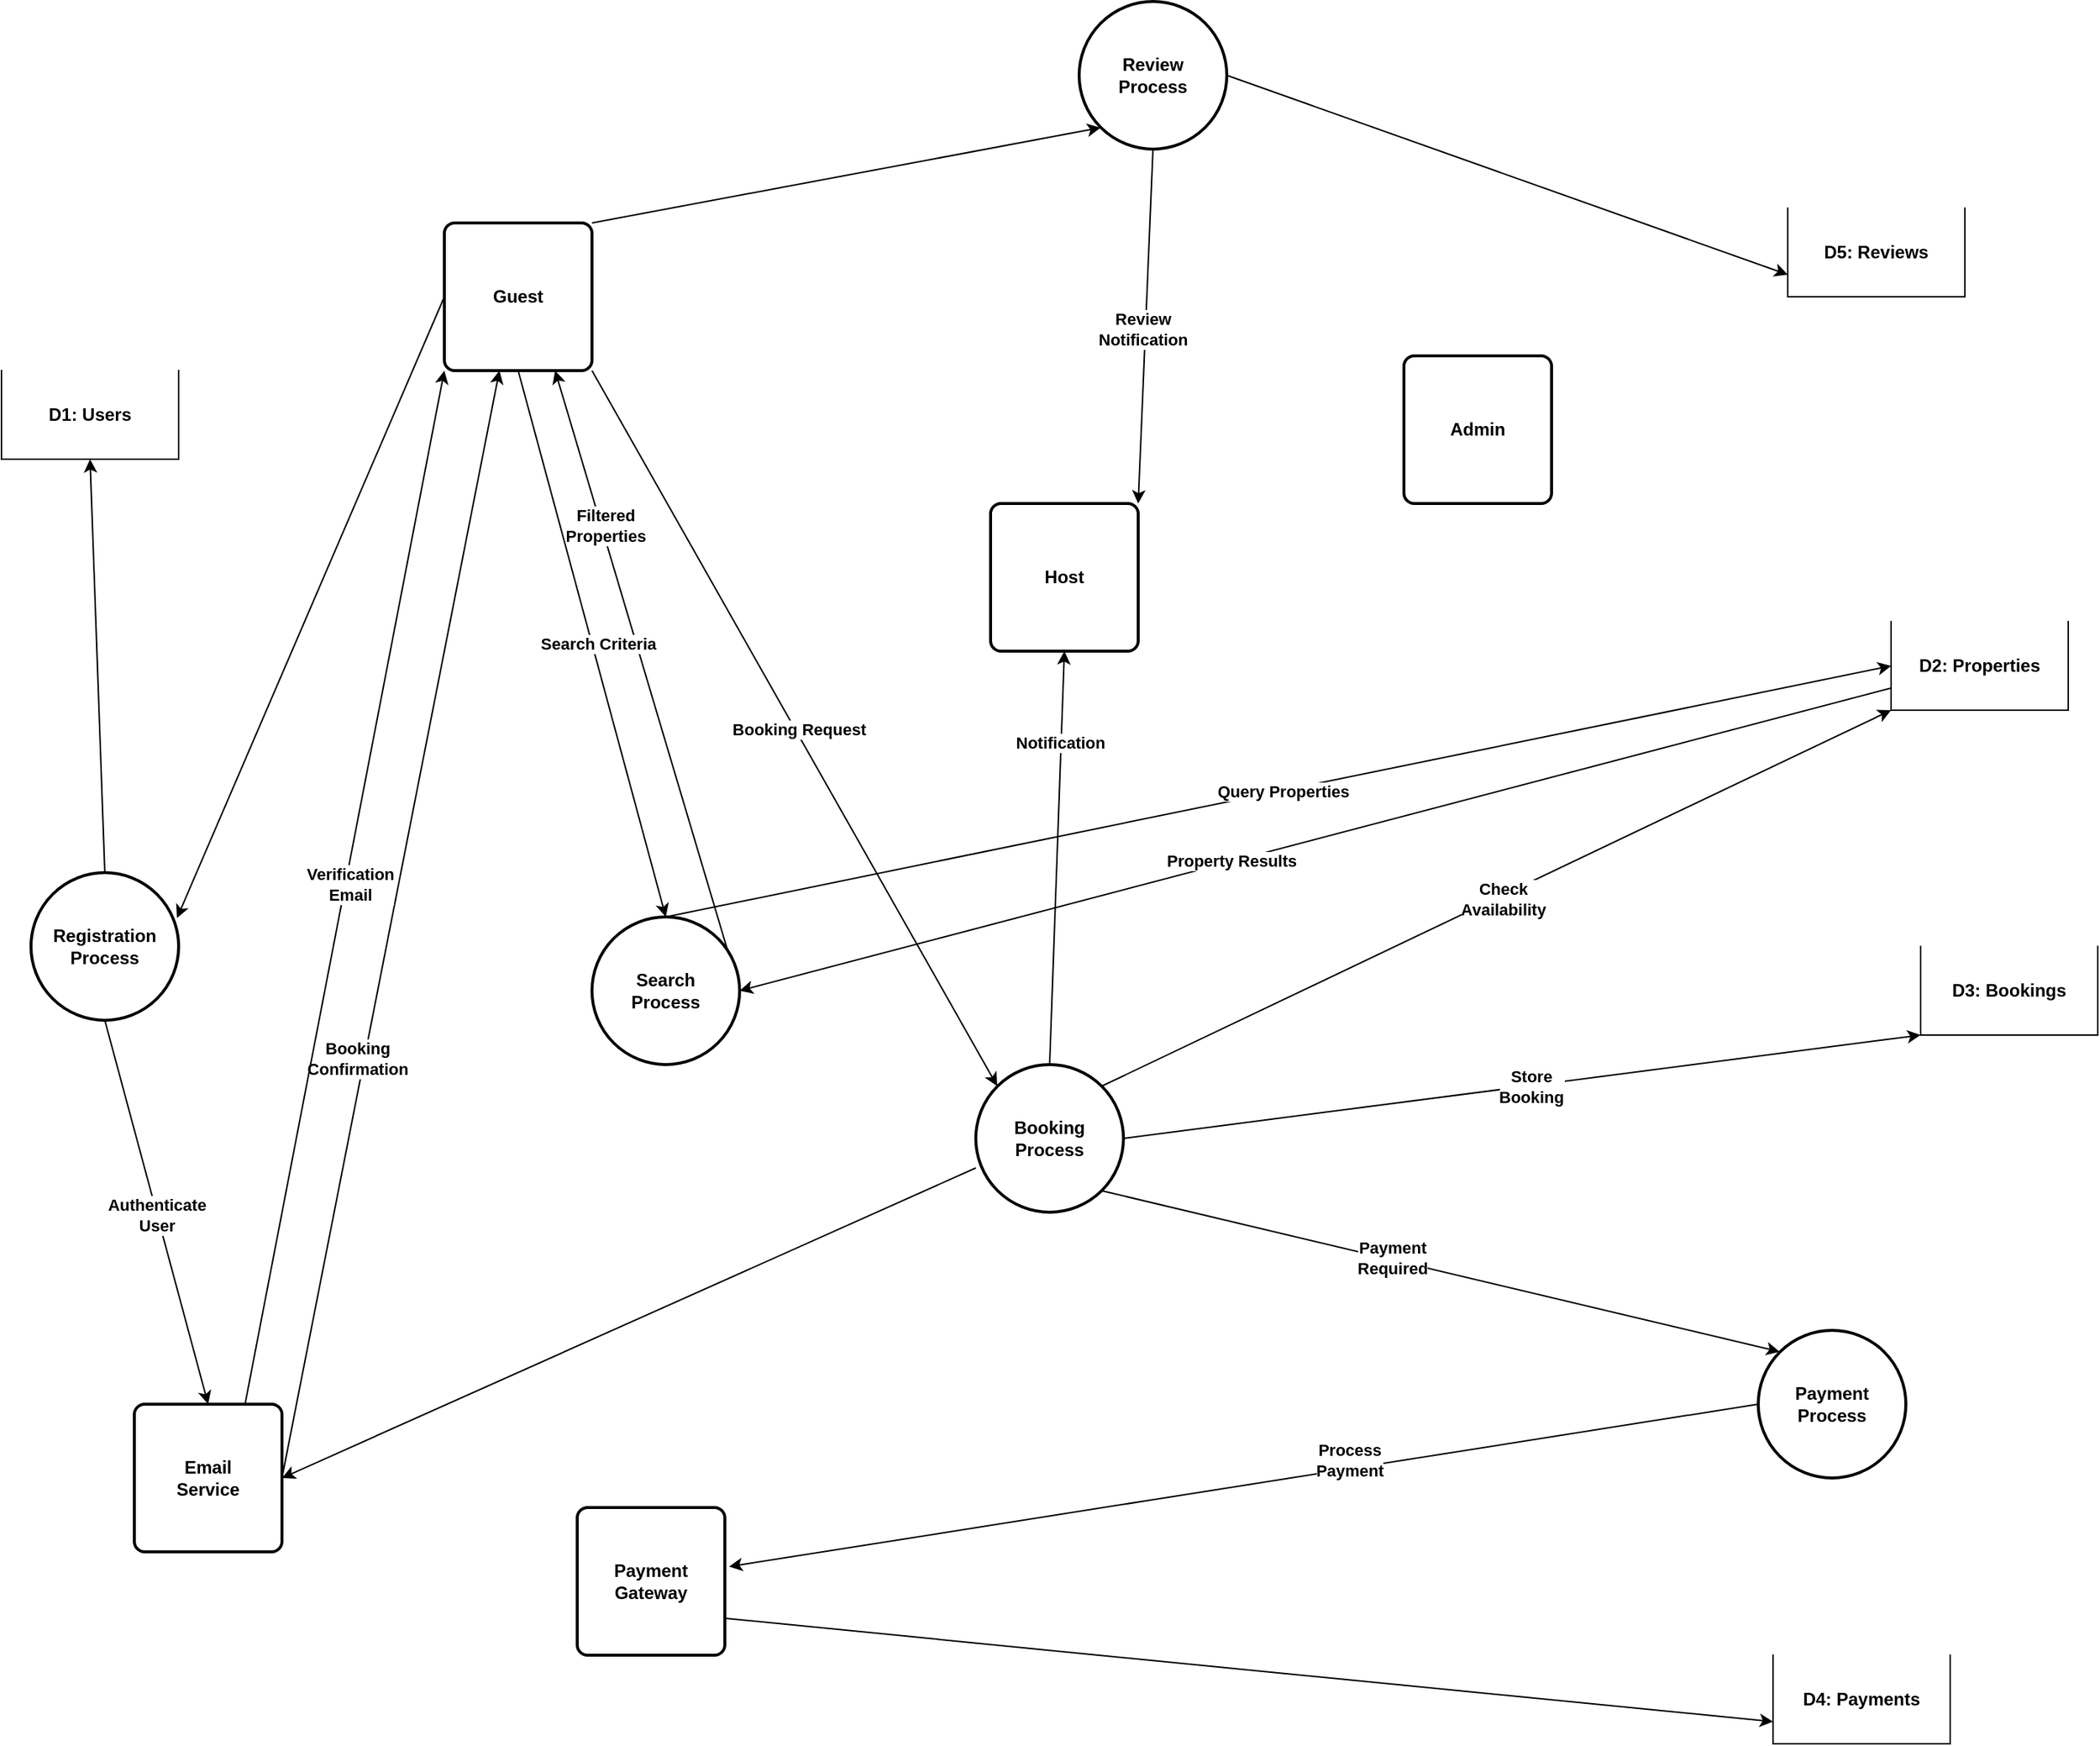 <mxfile version="28.1.2">
  <diagram name="Page-1" id="GPvoTxnCGmlLbaN9wA_B">
    <mxGraphModel dx="3126" dy="2309" grid="1" gridSize="10" guides="1" tooltips="1" connect="1" arrows="1" fold="1" page="1" pageScale="1" pageWidth="850" pageHeight="1100" math="0" shadow="0">
      <root>
        <mxCell id="0" />
        <mxCell id="1" parent="0" />
        <mxCell id="wPh2RqfNVkivPKaVuqab-1" value="&lt;b&gt;Guest&lt;/b&gt;" style="rounded=1;whiteSpace=wrap;html=1;absoluteArcSize=1;arcSize=14;strokeWidth=2;" vertex="1" parent="1">
          <mxGeometry x="130" y="-30" width="100" height="100" as="geometry" />
        </mxCell>
        <mxCell id="wPh2RqfNVkivPKaVuqab-2" value="&lt;b&gt;Admin&lt;/b&gt;" style="rounded=1;whiteSpace=wrap;html=1;absoluteArcSize=1;arcSize=14;strokeWidth=2;" vertex="1" parent="1">
          <mxGeometry x="780" y="60" width="100" height="100" as="geometry" />
        </mxCell>
        <mxCell id="wPh2RqfNVkivPKaVuqab-3" value="&lt;b&gt;Host&lt;/b&gt;" style="rounded=1;whiteSpace=wrap;html=1;absoluteArcSize=1;arcSize=14;strokeWidth=2;" vertex="1" parent="1">
          <mxGeometry x="500" y="160" width="100" height="100" as="geometry" />
        </mxCell>
        <mxCell id="wPh2RqfNVkivPKaVuqab-48" style="rounded=0;orthogonalLoop=1;jettySize=auto;html=1;exitX=0.5;exitY=0;exitDx=0;exitDy=0;exitPerimeter=0;entryX=0.5;entryY=1;entryDx=0;entryDy=0;" edge="1" parent="1" source="wPh2RqfNVkivPKaVuqab-4" target="wPh2RqfNVkivPKaVuqab-15">
          <mxGeometry relative="1" as="geometry" />
        </mxCell>
        <mxCell id="wPh2RqfNVkivPKaVuqab-49" style="rounded=0;orthogonalLoop=1;jettySize=auto;html=1;exitX=0.5;exitY=1;exitDx=0;exitDy=0;exitPerimeter=0;entryX=0.5;entryY=0;entryDx=0;entryDy=0;" edge="1" parent="1" source="wPh2RqfNVkivPKaVuqab-4" target="wPh2RqfNVkivPKaVuqab-11">
          <mxGeometry relative="1" as="geometry" />
        </mxCell>
        <mxCell id="wPh2RqfNVkivPKaVuqab-50" value="&lt;b&gt;Authenticate&lt;br&gt;User&lt;/b&gt;" style="edgeLabel;html=1;align=center;verticalAlign=middle;resizable=0;points=[];" vertex="1" connectable="0" parent="wPh2RqfNVkivPKaVuqab-49">
          <mxGeometry x="0.009" y="-1" relative="1" as="geometry">
            <mxPoint as="offset" />
          </mxGeometry>
        </mxCell>
        <mxCell id="wPh2RqfNVkivPKaVuqab-4" value="&lt;b&gt;Registration Process&lt;/b&gt;" style="strokeWidth=2;html=1;shape=mxgraph.flowchart.start_2;whiteSpace=wrap;" vertex="1" parent="1">
          <mxGeometry x="-150" y="410" width="100" height="100" as="geometry" />
        </mxCell>
        <mxCell id="wPh2RqfNVkivPKaVuqab-23" style="rounded=0;orthogonalLoop=1;jettySize=auto;html=1;exitX=0.5;exitY=0;exitDx=0;exitDy=0;exitPerimeter=0;entryX=0;entryY=0.5;entryDx=0;entryDy=0;elbow=vertical;" edge="1" parent="1" source="wPh2RqfNVkivPKaVuqab-5" target="wPh2RqfNVkivPKaVuqab-16">
          <mxGeometry relative="1" as="geometry" />
        </mxCell>
        <mxCell id="wPh2RqfNVkivPKaVuqab-24" value="&lt;b&gt;Query Properties&lt;/b&gt;" style="edgeLabel;html=1;align=center;verticalAlign=middle;resizable=0;points=[];" vertex="1" connectable="0" parent="wPh2RqfNVkivPKaVuqab-23">
          <mxGeometry x="0.006" relative="1" as="geometry">
            <mxPoint as="offset" />
          </mxGeometry>
        </mxCell>
        <mxCell id="wPh2RqfNVkivPKaVuqab-27" style="rounded=0;orthogonalLoop=1;jettySize=auto;html=1;exitX=1;exitY=0.5;exitDx=0;exitDy=0;exitPerimeter=0;entryX=0.75;entryY=1;entryDx=0;entryDy=0;" edge="1" parent="1" source="wPh2RqfNVkivPKaVuqab-5" target="wPh2RqfNVkivPKaVuqab-1">
          <mxGeometry relative="1" as="geometry" />
        </mxCell>
        <mxCell id="wPh2RqfNVkivPKaVuqab-28" value="&lt;b&gt;Filtered&lt;br&gt;Properties&lt;/b&gt;" style="edgeLabel;html=1;align=center;verticalAlign=middle;resizable=0;points=[];" vertex="1" connectable="0" parent="wPh2RqfNVkivPKaVuqab-27">
          <mxGeometry x="0.496" y="-2" relative="1" as="geometry">
            <mxPoint as="offset" />
          </mxGeometry>
        </mxCell>
        <mxCell id="wPh2RqfNVkivPKaVuqab-5" value="&lt;b&gt;Search &lt;br&gt;Process&lt;/b&gt;" style="strokeWidth=2;html=1;shape=mxgraph.flowchart.start_2;whiteSpace=wrap;" vertex="1" parent="1">
          <mxGeometry x="230" y="440" width="100" height="100" as="geometry" />
        </mxCell>
        <mxCell id="wPh2RqfNVkivPKaVuqab-32" style="rounded=0;orthogonalLoop=1;jettySize=auto;html=1;exitX=1;exitY=0.5;exitDx=0;exitDy=0;exitPerimeter=0;entryX=0;entryY=1;entryDx=0;entryDy=0;" edge="1" parent="1" source="wPh2RqfNVkivPKaVuqab-6" target="wPh2RqfNVkivPKaVuqab-17">
          <mxGeometry relative="1" as="geometry" />
        </mxCell>
        <mxCell id="wPh2RqfNVkivPKaVuqab-33" value="&lt;b&gt;Store&lt;br&gt;Booking&lt;/b&gt;" style="edgeLabel;html=1;align=center;verticalAlign=middle;resizable=0;points=[];" vertex="1" connectable="0" parent="wPh2RqfNVkivPKaVuqab-32">
          <mxGeometry x="0.022" relative="1" as="geometry">
            <mxPoint as="offset" />
          </mxGeometry>
        </mxCell>
        <mxCell id="wPh2RqfNVkivPKaVuqab-39" style="rounded=0;orthogonalLoop=1;jettySize=auto;html=1;entryX=1;entryY=0.5;entryDx=0;entryDy=0;exitX=0;exitY=0.7;exitDx=0;exitDy=0;exitPerimeter=0;" edge="1" parent="1" source="wPh2RqfNVkivPKaVuqab-6" target="wPh2RqfNVkivPKaVuqab-11">
          <mxGeometry relative="1" as="geometry">
            <mxPoint x="430" y="610" as="sourcePoint" />
          </mxGeometry>
        </mxCell>
        <mxCell id="wPh2RqfNVkivPKaVuqab-42" style="rounded=0;orthogonalLoop=1;jettySize=auto;html=1;exitX=0.855;exitY=0.145;exitDx=0;exitDy=0;exitPerimeter=0;entryX=0;entryY=1;entryDx=0;entryDy=0;" edge="1" parent="1" source="wPh2RqfNVkivPKaVuqab-6" target="wPh2RqfNVkivPKaVuqab-16">
          <mxGeometry relative="1" as="geometry" />
        </mxCell>
        <mxCell id="wPh2RqfNVkivPKaVuqab-43" value="&lt;b&gt;Check&lt;br&gt;Availability&lt;/b&gt;" style="edgeLabel;html=1;align=center;verticalAlign=middle;resizable=0;points=[];" vertex="1" connectable="0" parent="wPh2RqfNVkivPKaVuqab-42">
          <mxGeometry x="0.006" y="-2" relative="1" as="geometry">
            <mxPoint x="1" as="offset" />
          </mxGeometry>
        </mxCell>
        <mxCell id="wPh2RqfNVkivPKaVuqab-44" style="rounded=0;orthogonalLoop=1;jettySize=auto;html=1;exitX=0.5;exitY=0;exitDx=0;exitDy=0;exitPerimeter=0;entryX=0.5;entryY=1;entryDx=0;entryDy=0;" edge="1" parent="1" source="wPh2RqfNVkivPKaVuqab-6" target="wPh2RqfNVkivPKaVuqab-3">
          <mxGeometry relative="1" as="geometry" />
        </mxCell>
        <mxCell id="wPh2RqfNVkivPKaVuqab-45" value="&lt;b&gt;Notification&lt;/b&gt;" style="edgeLabel;html=1;align=center;verticalAlign=middle;resizable=0;points=[];" vertex="1" connectable="0" parent="wPh2RqfNVkivPKaVuqab-44">
          <mxGeometry x="0.557" y="1" relative="1" as="geometry">
            <mxPoint as="offset" />
          </mxGeometry>
        </mxCell>
        <mxCell id="wPh2RqfNVkivPKaVuqab-6" value="&lt;b&gt;Booking&lt;br&gt;Process&lt;/b&gt;" style="strokeWidth=2;html=1;shape=mxgraph.flowchart.start_2;whiteSpace=wrap;" vertex="1" parent="1">
          <mxGeometry x="490" y="540" width="100" height="100" as="geometry" />
        </mxCell>
        <mxCell id="wPh2RqfNVkivPKaVuqab-7" value="&lt;b&gt;Payment&lt;br&gt;Process&lt;/b&gt;" style="strokeWidth=2;html=1;shape=mxgraph.flowchart.start_2;whiteSpace=wrap;" vertex="1" parent="1">
          <mxGeometry x="1020" y="720" width="100" height="100" as="geometry" />
        </mxCell>
        <mxCell id="wPh2RqfNVkivPKaVuqab-54" style="rounded=0;orthogonalLoop=1;jettySize=auto;html=1;exitX=1;exitY=0.5;exitDx=0;exitDy=0;exitPerimeter=0;entryX=0;entryY=0.75;entryDx=0;entryDy=0;" edge="1" parent="1" source="wPh2RqfNVkivPKaVuqab-8" target="wPh2RqfNVkivPKaVuqab-19">
          <mxGeometry relative="1" as="geometry" />
        </mxCell>
        <mxCell id="wPh2RqfNVkivPKaVuqab-55" style="rounded=0;orthogonalLoop=1;jettySize=auto;html=1;exitX=0.5;exitY=1;exitDx=0;exitDy=0;exitPerimeter=0;entryX=1;entryY=0;entryDx=0;entryDy=0;" edge="1" parent="1" source="wPh2RqfNVkivPKaVuqab-8" target="wPh2RqfNVkivPKaVuqab-3">
          <mxGeometry relative="1" as="geometry" />
        </mxCell>
        <mxCell id="wPh2RqfNVkivPKaVuqab-56" value="&lt;b&gt;Review&lt;br&gt;Notification&lt;/b&gt;" style="edgeLabel;html=1;align=center;verticalAlign=middle;resizable=0;points=[];" vertex="1" connectable="0" parent="wPh2RqfNVkivPKaVuqab-55">
          <mxGeometry x="0.01" y="-2" relative="1" as="geometry">
            <mxPoint as="offset" />
          </mxGeometry>
        </mxCell>
        <mxCell id="wPh2RqfNVkivPKaVuqab-8" value="&lt;b&gt;Review&lt;br&gt;Process&lt;/b&gt;" style="strokeWidth=2;html=1;shape=mxgraph.flowchart.start_2;whiteSpace=wrap;" vertex="1" parent="1">
          <mxGeometry x="560" y="-180" width="100" height="100" as="geometry" />
        </mxCell>
        <mxCell id="wPh2RqfNVkivPKaVuqab-57" style="rounded=0;orthogonalLoop=1;jettySize=auto;html=1;exitX=1;exitY=0.75;exitDx=0;exitDy=0;entryX=0;entryY=0.75;entryDx=0;entryDy=0;" edge="1" parent="1" source="wPh2RqfNVkivPKaVuqab-9" target="wPh2RqfNVkivPKaVuqab-18">
          <mxGeometry relative="1" as="geometry" />
        </mxCell>
        <mxCell id="wPh2RqfNVkivPKaVuqab-9" value="&lt;b&gt;Payment&lt;br&gt;Gateway&lt;/b&gt;" style="rounded=1;whiteSpace=wrap;html=1;absoluteArcSize=1;arcSize=14;strokeWidth=2;" vertex="1" parent="1">
          <mxGeometry x="220" y="840" width="100" height="100" as="geometry" />
        </mxCell>
        <mxCell id="wPh2RqfNVkivPKaVuqab-40" style="rounded=0;orthogonalLoop=1;jettySize=auto;html=1;exitX=1;exitY=0.5;exitDx=0;exitDy=0;entryX=0.373;entryY=1;entryDx=0;entryDy=0;entryPerimeter=0;" edge="1" parent="1" source="wPh2RqfNVkivPKaVuqab-11" target="wPh2RqfNVkivPKaVuqab-1">
          <mxGeometry relative="1" as="geometry" />
        </mxCell>
        <mxCell id="wPh2RqfNVkivPKaVuqab-41" value="&lt;b&gt;Booking&lt;br&gt;Confirmation&lt;/b&gt;" style="edgeLabel;html=1;align=center;verticalAlign=middle;resizable=0;points=[];" vertex="1" connectable="0" parent="wPh2RqfNVkivPKaVuqab-40">
          <mxGeometry x="-0.244" y="5" relative="1" as="geometry">
            <mxPoint as="offset" />
          </mxGeometry>
        </mxCell>
        <mxCell id="wPh2RqfNVkivPKaVuqab-51" style="rounded=0;orthogonalLoop=1;jettySize=auto;html=1;exitX=0.75;exitY=0;exitDx=0;exitDy=0;entryX=0;entryY=1;entryDx=0;entryDy=0;" edge="1" parent="1" source="wPh2RqfNVkivPKaVuqab-11" target="wPh2RqfNVkivPKaVuqab-1">
          <mxGeometry relative="1" as="geometry" />
        </mxCell>
        <mxCell id="wPh2RqfNVkivPKaVuqab-52" value="&lt;b&gt;Verification&lt;br&gt;Email&lt;/b&gt;" style="edgeLabel;html=1;align=center;verticalAlign=middle;resizable=0;points=[];" vertex="1" connectable="0" parent="wPh2RqfNVkivPKaVuqab-51">
          <mxGeometry x="0.007" y="-3" relative="1" as="geometry">
            <mxPoint as="offset" />
          </mxGeometry>
        </mxCell>
        <mxCell id="wPh2RqfNVkivPKaVuqab-11" value="&lt;b&gt;Email&lt;br&gt;Service&lt;/b&gt;" style="rounded=1;whiteSpace=wrap;html=1;absoluteArcSize=1;arcSize=14;strokeWidth=2;" vertex="1" parent="1">
          <mxGeometry x="-80" y="770" width="100" height="100" as="geometry" />
        </mxCell>
        <mxCell id="wPh2RqfNVkivPKaVuqab-15" value="&lt;b&gt;D1: Users&lt;/b&gt;" style="shape=partialRectangle;whiteSpace=wrap;html=1;bottom=1;right=1;left=1;top=0;fillColor=none;routingCenterX=-0.5;" vertex="1" parent="1">
          <mxGeometry x="-170" y="70" width="120" height="60" as="geometry" />
        </mxCell>
        <mxCell id="wPh2RqfNVkivPKaVuqab-16" value="&lt;b&gt;D2: Properties&lt;/b&gt;" style="shape=partialRectangle;whiteSpace=wrap;html=1;bottom=1;right=1;left=1;top=0;fillColor=none;routingCenterX=-0.5;" vertex="1" parent="1">
          <mxGeometry x="1110" y="240" width="120" height="60" as="geometry" />
        </mxCell>
        <mxCell id="wPh2RqfNVkivPKaVuqab-17" value="&lt;b&gt;D3: Bookings&lt;/b&gt;" style="shape=partialRectangle;whiteSpace=wrap;html=1;bottom=1;right=1;left=1;top=0;fillColor=none;routingCenterX=-0.5;" vertex="1" parent="1">
          <mxGeometry x="1130" y="460" width="120" height="60" as="geometry" />
        </mxCell>
        <mxCell id="wPh2RqfNVkivPKaVuqab-18" value="&lt;b&gt;D4: Payments&lt;/b&gt;" style="shape=partialRectangle;whiteSpace=wrap;html=1;bottom=1;right=1;left=1;top=0;fillColor=none;routingCenterX=-0.5;" vertex="1" parent="1">
          <mxGeometry x="1030" y="940" width="120" height="60" as="geometry" />
        </mxCell>
        <mxCell id="wPh2RqfNVkivPKaVuqab-19" value="&lt;b&gt;D5: Reviews&lt;/b&gt;" style="shape=partialRectangle;whiteSpace=wrap;html=1;bottom=1;right=1;left=1;top=0;fillColor=none;routingCenterX=-0.5;" vertex="1" parent="1">
          <mxGeometry x="1040" y="-40" width="120" height="60" as="geometry" />
        </mxCell>
        <mxCell id="wPh2RqfNVkivPKaVuqab-21" style="rounded=0;orthogonalLoop=1;jettySize=auto;html=1;entryX=0.5;entryY=0;entryDx=0;entryDy=0;entryPerimeter=0;exitX=0.5;exitY=1;exitDx=0;exitDy=0;" edge="1" parent="1" source="wPh2RqfNVkivPKaVuqab-1" target="wPh2RqfNVkivPKaVuqab-5">
          <mxGeometry relative="1" as="geometry" />
        </mxCell>
        <mxCell id="wPh2RqfNVkivPKaVuqab-22" value="&lt;b&gt;Search Criteria&lt;/b&gt;" style="edgeLabel;html=1;align=center;verticalAlign=middle;resizable=0;points=[];" vertex="1" connectable="0" parent="wPh2RqfNVkivPKaVuqab-21">
          <mxGeometry x="0.002" y="4" relative="1" as="geometry">
            <mxPoint as="offset" />
          </mxGeometry>
        </mxCell>
        <mxCell id="wPh2RqfNVkivPKaVuqab-25" style="rounded=0;orthogonalLoop=1;jettySize=auto;html=1;exitX=0;exitY=0.75;exitDx=0;exitDy=0;entryX=1;entryY=0.5;entryDx=0;entryDy=0;entryPerimeter=0;" edge="1" parent="1" source="wPh2RqfNVkivPKaVuqab-16" target="wPh2RqfNVkivPKaVuqab-5">
          <mxGeometry relative="1" as="geometry" />
        </mxCell>
        <mxCell id="wPh2RqfNVkivPKaVuqab-26" value="&lt;b&gt;Property Results&lt;/b&gt;" style="edgeLabel;html=1;align=center;verticalAlign=middle;resizable=0;points=[];" vertex="1" connectable="0" parent="wPh2RqfNVkivPKaVuqab-25">
          <mxGeometry x="0.147" y="-1" relative="1" as="geometry">
            <mxPoint as="offset" />
          </mxGeometry>
        </mxCell>
        <mxCell id="wPh2RqfNVkivPKaVuqab-30" style="rounded=0;orthogonalLoop=1;jettySize=auto;html=1;exitX=1;exitY=1;exitDx=0;exitDy=0;entryX=0.145;entryY=0.145;entryDx=0;entryDy=0;entryPerimeter=0;" edge="1" parent="1" source="wPh2RqfNVkivPKaVuqab-1" target="wPh2RqfNVkivPKaVuqab-6">
          <mxGeometry relative="1" as="geometry" />
        </mxCell>
        <mxCell id="wPh2RqfNVkivPKaVuqab-31" value="&lt;b&gt;Booking Request&lt;/b&gt;" style="edgeLabel;html=1;align=center;verticalAlign=middle;resizable=0;points=[];" vertex="1" connectable="0" parent="wPh2RqfNVkivPKaVuqab-30">
          <mxGeometry x="0.006" y="2" relative="1" as="geometry">
            <mxPoint as="offset" />
          </mxGeometry>
        </mxCell>
        <mxCell id="wPh2RqfNVkivPKaVuqab-34" style="rounded=0;orthogonalLoop=1;jettySize=auto;html=1;exitX=0.855;exitY=0.855;exitDx=0;exitDy=0;exitPerimeter=0;entryX=0.145;entryY=0.145;entryDx=0;entryDy=0;entryPerimeter=0;" edge="1" parent="1" source="wPh2RqfNVkivPKaVuqab-6" target="wPh2RqfNVkivPKaVuqab-7">
          <mxGeometry relative="1" as="geometry" />
        </mxCell>
        <mxCell id="wPh2RqfNVkivPKaVuqab-35" value="&lt;b&gt;Payment&lt;br&gt;Required&lt;/b&gt;" style="edgeLabel;html=1;align=center;verticalAlign=middle;resizable=0;points=[];" vertex="1" connectable="0" parent="wPh2RqfNVkivPKaVuqab-34">
          <mxGeometry x="-0.148" y="1" relative="1" as="geometry">
            <mxPoint as="offset" />
          </mxGeometry>
        </mxCell>
        <mxCell id="wPh2RqfNVkivPKaVuqab-36" style="rounded=0;orthogonalLoop=1;jettySize=auto;html=1;exitX=0;exitY=0.5;exitDx=0;exitDy=0;exitPerimeter=0;entryX=1.029;entryY=0.4;entryDx=0;entryDy=0;entryPerimeter=0;" edge="1" parent="1" source="wPh2RqfNVkivPKaVuqab-7" target="wPh2RqfNVkivPKaVuqab-9">
          <mxGeometry relative="1" as="geometry" />
        </mxCell>
        <mxCell id="wPh2RqfNVkivPKaVuqab-37" value="&lt;b&gt;Process&lt;br&gt;Payment&lt;/b&gt;" style="edgeLabel;html=1;align=center;verticalAlign=middle;resizable=0;points=[];" vertex="1" connectable="0" parent="wPh2RqfNVkivPKaVuqab-36">
          <mxGeometry x="-0.208" y="-6" relative="1" as="geometry">
            <mxPoint as="offset" />
          </mxGeometry>
        </mxCell>
        <mxCell id="wPh2RqfNVkivPKaVuqab-46" style="rounded=0;orthogonalLoop=1;jettySize=auto;html=1;exitX=0;exitY=0.5;exitDx=0;exitDy=0;entryX=0.989;entryY=0.308;entryDx=0;entryDy=0;entryPerimeter=0;" edge="1" parent="1" source="wPh2RqfNVkivPKaVuqab-1" target="wPh2RqfNVkivPKaVuqab-4">
          <mxGeometry relative="1" as="geometry" />
        </mxCell>
        <mxCell id="wPh2RqfNVkivPKaVuqab-53" style="rounded=0;orthogonalLoop=1;jettySize=auto;html=1;exitX=1;exitY=0;exitDx=0;exitDy=0;entryX=0.145;entryY=0.855;entryDx=0;entryDy=0;entryPerimeter=0;" edge="1" parent="1" source="wPh2RqfNVkivPKaVuqab-1" target="wPh2RqfNVkivPKaVuqab-8">
          <mxGeometry relative="1" as="geometry" />
        </mxCell>
      </root>
    </mxGraphModel>
  </diagram>
</mxfile>
